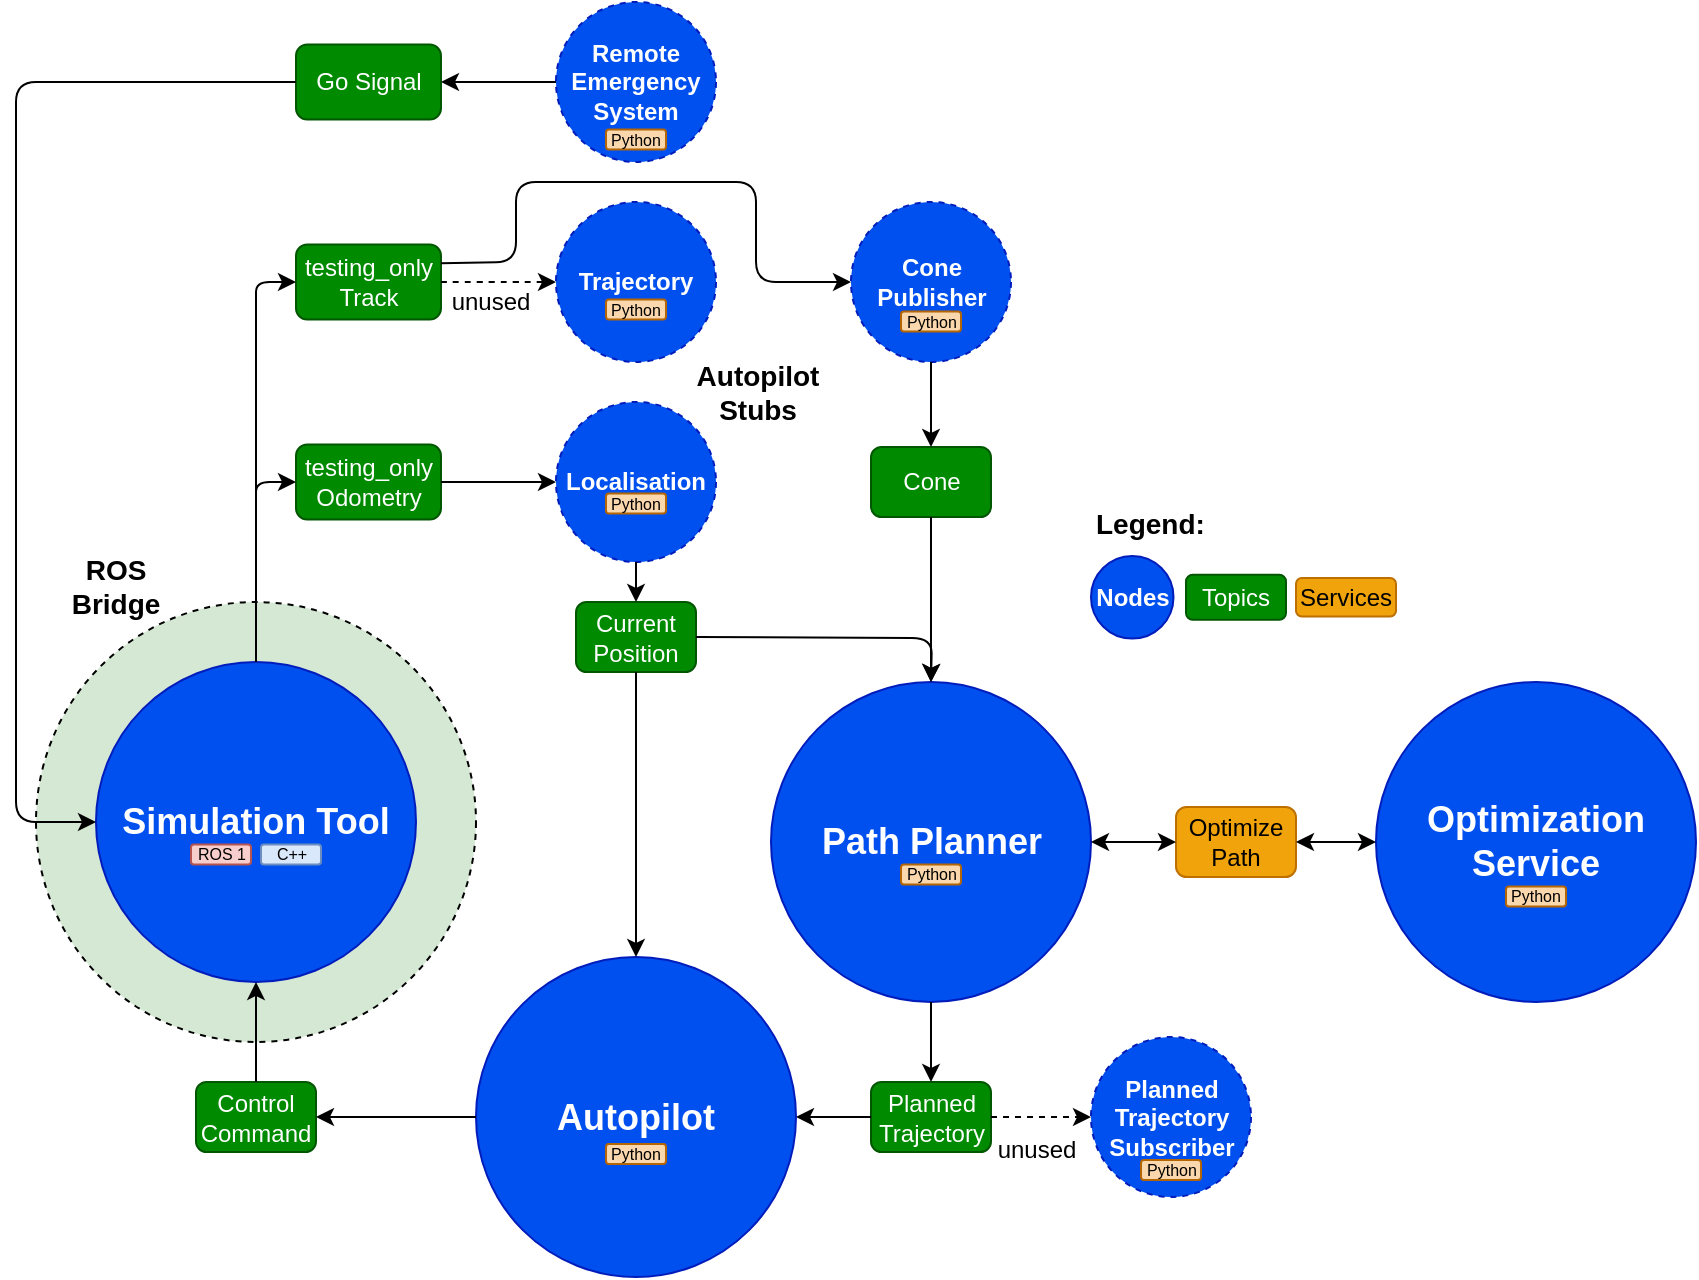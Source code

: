 <mxfile version="18.0.4" type="device"><diagram id="7dq1JJc_gvja--6DrNi7" name="Page-1"><mxGraphModel dx="2237" dy="1533" grid="1" gridSize="10" guides="1" tooltips="1" connect="1" arrows="1" fold="1" page="1" pageScale="1" pageWidth="850" pageHeight="1100" math="0" shadow="0"><root><mxCell id="0"/><mxCell id="1" parent="0"/><mxCell id="n7PPt3mvGVnoIrw1kcEe-75" value="Simulation Tool" style="ellipse;whiteSpace=wrap;html=1;aspect=fixed;fontSize=18;fontStyle=1;fillColor=#d5e8d4;strokeColor=default;gradientColor=none;dashed=1;" vertex="1" parent="1"><mxGeometry x="-1110" y="160" width="220" height="220" as="geometry"/></mxCell><mxCell id="fkswdxt98E8rzYGHj3Ck-6" value="Path Planner" style="ellipse;whiteSpace=wrap;html=1;aspect=fixed;fontSize=18;fontStyle=1;fillColor=#0050ef;strokeColor=#001DBC;fontColor=#ffffff;" parent="1" vertex="1"><mxGeometry x="-742.5" y="200" width="160" height="160" as="geometry"/></mxCell><mxCell id="fkswdxt98E8rzYGHj3Ck-9" value="Optimization Service" style="ellipse;whiteSpace=wrap;html=1;aspect=fixed;fontSize=18;fontStyle=1;fillColor=#0050ef;fontColor=#ffffff;strokeColor=#001DBC;" parent="1" vertex="1"><mxGeometry x="-440" y="200" width="160" height="160" as="geometry"/></mxCell><mxCell id="fkswdxt98E8rzYGHj3Ck-16" value="Current&lt;br style=&quot;font-size: 12px;&quot;&gt;Position" style="rounded=1;whiteSpace=wrap;html=1;fontSize=12;verticalAlign=middle;fontStyle=0;fillColor=#008a00;strokeColor=#005700;fontColor=#ffffff;" parent="1" vertex="1"><mxGeometry x="-840" y="160" width="60" height="35" as="geometry"/></mxCell><mxCell id="fkswdxt98E8rzYGHj3Ck-17" value="Cone" style="rounded=1;whiteSpace=wrap;html=1;fontSize=12;verticalAlign=middle;fontStyle=0;fillColor=#008a00;strokeColor=#005700;fontColor=#ffffff;" parent="1" vertex="1"><mxGeometry x="-692.5" y="82.5" width="60" height="35" as="geometry"/></mxCell><mxCell id="fkswdxt98E8rzYGHj3Ck-29" value="Planned Trajectory" style="rounded=1;whiteSpace=wrap;html=1;fontSize=12;verticalAlign=middle;fontStyle=0;fillColor=#008a00;strokeColor=#005700;fontColor=#ffffff;" parent="1" vertex="1"><mxGeometry x="-692.5" y="400" width="60" height="35" as="geometry"/></mxCell><mxCell id="fkswdxt98E8rzYGHj3Ck-30" value="" style="endArrow=classic;html=1;rounded=0;fontSize=16;fontColor=#000000;exitX=0.5;exitY=1;exitDx=0;exitDy=0;entryX=0.5;entryY=0;entryDx=0;entryDy=0;" parent="1" source="fkswdxt98E8rzYGHj3Ck-6" edge="1" target="fkswdxt98E8rzYGHj3Ck-29"><mxGeometry width="50" height="50" relative="1" as="geometry"><mxPoint x="-660.0" y="370" as="sourcePoint"/><mxPoint x="-630" y="390" as="targetPoint"/></mxGeometry></mxCell><mxCell id="fkswdxt98E8rzYGHj3Ck-31" value="" style="endArrow=classic;html=1;rounded=0;fontSize=16;fontColor=#000000;exitX=0;exitY=0.5;exitDx=0;exitDy=0;entryX=1;entryY=0.5;entryDx=0;entryDy=0;" parent="1" source="fkswdxt98E8rzYGHj3Ck-29" edge="1"><mxGeometry width="50" height="50" relative="1" as="geometry"><mxPoint x="-677.5" y="560" as="sourcePoint"/><mxPoint x="-730.0" y="417.5" as="targetPoint"/></mxGeometry></mxCell><mxCell id="fkswdxt98E8rzYGHj3Ck-34" value="Python" style="rounded=1;whiteSpace=wrap;html=1;fontSize=8;fillColor=#fad7ac;strokeColor=#b46504;" parent="1" vertex="1"><mxGeometry x="-677.5" y="291.25" width="30" height="10" as="geometry"/></mxCell><mxCell id="fkswdxt98E8rzYGHj3Ck-67" value="" style="endArrow=classic;html=1;fontSize=12;entryX=0.5;entryY=0;entryDx=0;entryDy=0;exitX=1;exitY=0.5;exitDx=0;exitDy=0;rounded=1;" parent="1" source="fkswdxt98E8rzYGHj3Ck-16" target="fkswdxt98E8rzYGHj3Ck-6" edge="1"><mxGeometry width="50" height="50" relative="1" as="geometry"><mxPoint x="-707.5" y="100" as="sourcePoint"/><mxPoint x="-683.75" y="180.0" as="targetPoint"/><Array as="points"><mxPoint x="-662" y="178"/></Array></mxGeometry></mxCell><mxCell id="fkswdxt98E8rzYGHj3Ck-68" value="" style="endArrow=classic;html=1;fontSize=10;fontColor=#FFFFFF;entryX=0.5;entryY=0;entryDx=0;entryDy=0;exitX=0.5;exitY=1;exitDx=0;exitDy=0;rounded=1;" parent="1" source="fkswdxt98E8rzYGHj3Ck-17" target="fkswdxt98E8rzYGHj3Ck-6" edge="1"><mxGeometry width="50" height="50" relative="1" as="geometry"><mxPoint x="-617.5" y="190" as="sourcePoint"/><mxPoint x="-641.25" y="180.0" as="targetPoint"/></mxGeometry></mxCell><mxCell id="fkswdxt98E8rzYGHj3Ck-73" value="Cone Publisher" style="ellipse;whiteSpace=wrap;html=1;aspect=fixed;fontSize=12;fontStyle=1;fillColor=#0050EF;fontColor=#FFFFFF;strokeColor=#001DBC;sketch=0;dashed=1;labelBackgroundColor=none;" parent="1" vertex="1"><mxGeometry x="-702.5" y="-40" width="80" height="80" as="geometry"/></mxCell><mxCell id="fkswdxt98E8rzYGHj3Ck-76" value="Python" style="rounded=1;whiteSpace=wrap;html=1;fontSize=8;fillColor=#fad7ac;strokeColor=#b46504;" parent="1" vertex="1"><mxGeometry x="-375" y="302.25" width="30" height="10" as="geometry"/></mxCell><mxCell id="n7PPt3mvGVnoIrw1kcEe-7" value="Autopilot" style="ellipse;whiteSpace=wrap;html=1;aspect=fixed;fontSize=18;fontStyle=1;fillColor=#0050ef;fontColor=#ffffff;strokeColor=#001DBC;" vertex="1" parent="1"><mxGeometry x="-890" y="337.5" width="160" height="160" as="geometry"/></mxCell><mxCell id="n7PPt3mvGVnoIrw1kcEe-8" value="Python" style="rounded=1;whiteSpace=wrap;html=1;fontSize=8;fillColor=#fad7ac;strokeColor=#b46504;" vertex="1" parent="1"><mxGeometry x="-825" y="431" width="30" height="10" as="geometry"/></mxCell><mxCell id="n7PPt3mvGVnoIrw1kcEe-9" value="Simulation Tool" style="ellipse;whiteSpace=wrap;html=1;aspect=fixed;fontSize=18;fontStyle=1;fillColor=#0050ef;fontColor=#ffffff;strokeColor=#001DBC;" vertex="1" parent="1"><mxGeometry x="-1080" y="190" width="160" height="160" as="geometry"/></mxCell><mxCell id="n7PPt3mvGVnoIrw1kcEe-10" value="C++" style="rounded=1;whiteSpace=wrap;html=1;fontSize=8;fillColor=#dae8fc;strokeColor=#6c8ebf;" vertex="1" parent="1"><mxGeometry x="-997.5" y="281.25" width="30" height="10" as="geometry"/></mxCell><mxCell id="n7PPt3mvGVnoIrw1kcEe-11" value="testing_only&lt;br&gt;Track" style="rounded=1;whiteSpace=wrap;html=1;fontSize=12;verticalAlign=middle;fontStyle=0;fillColor=#008a00;strokeColor=#005700;fontColor=#ffffff;" vertex="1" parent="1"><mxGeometry x="-980" y="-18.75" width="72.5" height="37.5" as="geometry"/></mxCell><mxCell id="n7PPt3mvGVnoIrw1kcEe-14" value="testing_only&lt;br&gt;Odometry" style="rounded=1;whiteSpace=wrap;html=1;fontSize=12;verticalAlign=middle;fontStyle=0;fillColor=#008a00;strokeColor=#005700;fontColor=#ffffff;" vertex="1" parent="1"><mxGeometry x="-980" y="81.25" width="72.5" height="37.5" as="geometry"/></mxCell><mxCell id="n7PPt3mvGVnoIrw1kcEe-19" value="Localisation" style="ellipse;whiteSpace=wrap;html=1;aspect=fixed;fontSize=12;fontStyle=1;fillColor=#0050EF;fontColor=#FFFFFF;strokeColor=#001DBC;sketch=0;dashed=1;labelBackgroundColor=none;" vertex="1" parent="1"><mxGeometry x="-850" y="60" width="80" height="80" as="geometry"/></mxCell><mxCell id="n7PPt3mvGVnoIrw1kcEe-20" value="Trajectory" style="ellipse;whiteSpace=wrap;html=1;aspect=fixed;fontSize=12;fontStyle=1;fillColor=#0050EF;fontColor=#FFFFFF;strokeColor=#001DBC;sketch=0;dashed=1;labelBackgroundColor=none;" vertex="1" parent="1"><mxGeometry x="-850" y="-40" width="80" height="80" as="geometry"/></mxCell><mxCell id="n7PPt3mvGVnoIrw1kcEe-21" value="Remote Emergency System" style="ellipse;whiteSpace=wrap;html=1;aspect=fixed;fontSize=12;fontStyle=1;fillColor=#0050EF;fontColor=#FFFFFF;strokeColor=#001DBC;sketch=0;dashed=1;labelBackgroundColor=none;" vertex="1" parent="1"><mxGeometry x="-850" y="-140" width="80" height="80" as="geometry"/></mxCell><mxCell id="n7PPt3mvGVnoIrw1kcEe-29" value="Control Command" style="rounded=1;whiteSpace=wrap;html=1;fontSize=12;verticalAlign=middle;fontStyle=0;fillColor=#008a00;strokeColor=#005700;fontColor=#ffffff;" vertex="1" parent="1"><mxGeometry x="-1030" y="400" width="60" height="35" as="geometry"/></mxCell><mxCell id="n7PPt3mvGVnoIrw1kcEe-36" value="Optimize Path" style="rounded=1;whiteSpace=wrap;html=1;fontSize=12;verticalAlign=middle;fillColor=#f0a30a;fontColor=#000000;strokeColor=#BD7000;" vertex="1" parent="1"><mxGeometry x="-540" y="262.5" width="60" height="35" as="geometry"/></mxCell><mxCell id="n7PPt3mvGVnoIrw1kcEe-40" value="" style="endArrow=classic;startArrow=classic;html=1;fontSize=12;curved=1;entryX=0;entryY=0.5;entryDx=0;entryDy=0;exitX=1;exitY=0.5;exitDx=0;exitDy=0;" edge="1" parent="1" source="fkswdxt98E8rzYGHj3Ck-6" target="n7PPt3mvGVnoIrw1kcEe-36"><mxGeometry width="50" height="50" relative="1" as="geometry"><mxPoint x="-570" y="310" as="sourcePoint"/><mxPoint x="-520" y="260" as="targetPoint"/></mxGeometry></mxCell><mxCell id="n7PPt3mvGVnoIrw1kcEe-41" value="" style="endArrow=classic;startArrow=classic;html=1;fontSize=12;curved=1;entryX=0;entryY=0.5;entryDx=0;entryDy=0;exitX=1;exitY=0.5;exitDx=0;exitDy=0;" edge="1" parent="1" source="n7PPt3mvGVnoIrw1kcEe-36" target="fkswdxt98E8rzYGHj3Ck-9"><mxGeometry width="50" height="50" relative="1" as="geometry"><mxPoint x="-572.5" y="290" as="sourcePoint"/><mxPoint x="-510.0" y="290" as="targetPoint"/></mxGeometry></mxCell><mxCell id="n7PPt3mvGVnoIrw1kcEe-42" value="" style="endArrow=classic;html=1;rounded=0;fontSize=16;fontColor=#000000;exitX=0;exitY=0.5;exitDx=0;exitDy=0;entryX=1;entryY=0.5;entryDx=0;entryDy=0;" edge="1" parent="1" source="n7PPt3mvGVnoIrw1kcEe-7" target="n7PPt3mvGVnoIrw1kcEe-29"><mxGeometry width="50" height="50" relative="1" as="geometry"><mxPoint x="-682.5" y="417.5" as="sourcePoint"/><mxPoint x="-720.0" y="417.5" as="targetPoint"/></mxGeometry></mxCell><mxCell id="n7PPt3mvGVnoIrw1kcEe-43" value="" style="endArrow=classic;html=1;fontSize=12;curved=1;entryX=0.5;entryY=1;entryDx=0;entryDy=0;exitX=0.5;exitY=0;exitDx=0;exitDy=0;" edge="1" parent="1" source="n7PPt3mvGVnoIrw1kcEe-29" target="n7PPt3mvGVnoIrw1kcEe-9"><mxGeometry width="50" height="50" relative="1" as="geometry"><mxPoint x="-870" y="240" as="sourcePoint"/><mxPoint x="-820" y="190" as="targetPoint"/></mxGeometry></mxCell><mxCell id="n7PPt3mvGVnoIrw1kcEe-44" value="" style="endArrow=classic;html=1;fontSize=12;curved=1;exitX=1;exitY=0.5;exitDx=0;exitDy=0;entryX=0;entryY=0.5;entryDx=0;entryDy=0;" edge="1" parent="1" source="n7PPt3mvGVnoIrw1kcEe-14" target="n7PPt3mvGVnoIrw1kcEe-19"><mxGeometry width="50" height="50" relative="1" as="geometry"><mxPoint x="-890" y="190" as="sourcePoint"/><mxPoint x="-840" y="140" as="targetPoint"/></mxGeometry></mxCell><mxCell id="n7PPt3mvGVnoIrw1kcEe-45" value="" style="endArrow=classic;html=1;fontSize=12;curved=1;exitX=0.5;exitY=1;exitDx=0;exitDy=0;entryX=0.5;entryY=0;entryDx=0;entryDy=0;" edge="1" parent="1" source="n7PPt3mvGVnoIrw1kcEe-19" target="fkswdxt98E8rzYGHj3Ck-16"><mxGeometry width="50" height="50" relative="1" as="geometry"><mxPoint x="-862.5" y="108.75" as="sourcePoint"/><mxPoint x="-840.0" y="108.75" as="targetPoint"/></mxGeometry></mxCell><mxCell id="n7PPt3mvGVnoIrw1kcEe-46" value="Go Signal" style="rounded=1;whiteSpace=wrap;html=1;fontSize=12;verticalAlign=middle;fontStyle=0;fillColor=#008a00;strokeColor=#005700;fontColor=#ffffff;" vertex="1" parent="1"><mxGeometry x="-980" y="-118.75" width="72.5" height="37.5" as="geometry"/></mxCell><mxCell id="n7PPt3mvGVnoIrw1kcEe-47" value="" style="endArrow=classic;html=1;fontSize=12;curved=1;entryX=0;entryY=0.5;entryDx=0;entryDy=0;exitX=1;exitY=0.5;exitDx=0;exitDy=0;dashed=1;" edge="1" parent="1" source="n7PPt3mvGVnoIrw1kcEe-11" target="n7PPt3mvGVnoIrw1kcEe-20"><mxGeometry width="50" height="50" relative="1" as="geometry"><mxPoint x="-1000" y="80" as="sourcePoint"/><mxPoint x="-950" y="30" as="targetPoint"/></mxGeometry></mxCell><mxCell id="n7PPt3mvGVnoIrw1kcEe-49" value="" style="endArrow=classic;html=1;fontSize=12;entryX=0;entryY=0.5;entryDx=0;entryDy=0;exitX=0;exitY=0.5;exitDx=0;exitDy=0;rounded=1;" edge="1" parent="1" source="n7PPt3mvGVnoIrw1kcEe-46" target="n7PPt3mvGVnoIrw1kcEe-9"><mxGeometry width="50" height="50" relative="1" as="geometry"><mxPoint x="-1020" y="-60" as="sourcePoint"/><mxPoint x="-970" y="-110" as="targetPoint"/><Array as="points"><mxPoint x="-1040" y="-100"/><mxPoint x="-1120" y="-100"/><mxPoint x="-1120" y="270"/></Array></mxGeometry></mxCell><mxCell id="n7PPt3mvGVnoIrw1kcEe-50" value="" style="endArrow=classic;html=1;fontSize=12;curved=1;entryX=1;entryY=0.5;entryDx=0;entryDy=0;exitX=0;exitY=0.5;exitDx=0;exitDy=0;" edge="1" parent="1" source="n7PPt3mvGVnoIrw1kcEe-21" target="n7PPt3mvGVnoIrw1kcEe-46"><mxGeometry width="50" height="50" relative="1" as="geometry"><mxPoint x="-1040" y="-10" as="sourcePoint"/><mxPoint x="-990" y="-60" as="targetPoint"/></mxGeometry></mxCell><mxCell id="n7PPt3mvGVnoIrw1kcEe-51" value="" style="endArrow=classic;html=1;fontSize=12;exitX=0.5;exitY=0;exitDx=0;exitDy=0;entryX=0;entryY=0.5;entryDx=0;entryDy=0;rounded=1;" edge="1" parent="1" source="n7PPt3mvGVnoIrw1kcEe-9" target="n7PPt3mvGVnoIrw1kcEe-11"><mxGeometry width="50" height="50" relative="1" as="geometry"><mxPoint x="-1040" y="140" as="sourcePoint"/><mxPoint x="-960" as="targetPoint"/><Array as="points"><mxPoint x="-1000" y="20"/><mxPoint x="-1000"/></Array></mxGeometry></mxCell><mxCell id="n7PPt3mvGVnoIrw1kcEe-52" value="" style="endArrow=classic;html=1;fontSize=12;entryX=0;entryY=0.5;entryDx=0;entryDy=0;exitX=0.5;exitY=0;exitDx=0;exitDy=0;rounded=1;" edge="1" parent="1" source="n7PPt3mvGVnoIrw1kcEe-9" target="n7PPt3mvGVnoIrw1kcEe-14"><mxGeometry width="50" height="50" relative="1" as="geometry"><mxPoint x="-1040" y="110" as="sourcePoint"/><mxPoint x="-990" y="60" as="targetPoint"/><Array as="points"><mxPoint x="-1000" y="120"/><mxPoint x="-1000" y="100"/></Array></mxGeometry></mxCell><mxCell id="n7PPt3mvGVnoIrw1kcEe-53" value="" style="endArrow=classic;html=1;fontSize=12;curved=1;exitX=0.5;exitY=1;exitDx=0;exitDy=0;entryX=0.5;entryY=0;entryDx=0;entryDy=0;" edge="1" parent="1" source="fkswdxt98E8rzYGHj3Ck-73" target="fkswdxt98E8rzYGHj3Ck-17"><mxGeometry width="50" height="50" relative="1" as="geometry"><mxPoint x="-530" y="90" as="sourcePoint"/><mxPoint x="-480" y="40" as="targetPoint"/></mxGeometry></mxCell><mxCell id="n7PPt3mvGVnoIrw1kcEe-54" value="Python" style="rounded=1;whiteSpace=wrap;html=1;fontSize=8;fillColor=#fad7ac;strokeColor=#b46504;" vertex="1" parent="1"><mxGeometry x="-677.5" y="14.75" width="30" height="10" as="geometry"/></mxCell><mxCell id="n7PPt3mvGVnoIrw1kcEe-55" value="Python" style="rounded=1;whiteSpace=wrap;html=1;fontSize=8;fillColor=#fad7ac;strokeColor=#b46504;" vertex="1" parent="1"><mxGeometry x="-825" y="8.75" width="30" height="10" as="geometry"/></mxCell><mxCell id="n7PPt3mvGVnoIrw1kcEe-56" value="Python" style="rounded=1;whiteSpace=wrap;html=1;fontSize=8;fillColor=#fad7ac;strokeColor=#b46504;" vertex="1" parent="1"><mxGeometry x="-825" y="105.75" width="30" height="10" as="geometry"/></mxCell><mxCell id="n7PPt3mvGVnoIrw1kcEe-57" value="Python" style="rounded=1;whiteSpace=wrap;html=1;fontSize=8;fillColor=#fad7ac;strokeColor=#b46504;" vertex="1" parent="1"><mxGeometry x="-825" y="-76.25" width="30" height="10" as="geometry"/></mxCell><mxCell id="n7PPt3mvGVnoIrw1kcEe-59" value="Autopilot Stubs" style="text;html=1;strokeColor=none;fillColor=none;align=center;verticalAlign=middle;whiteSpace=wrap;rounded=0;fontSize=14;fontStyle=1" vertex="1" parent="1"><mxGeometry x="-780" y="40" width="62" height="30" as="geometry"/></mxCell><mxCell id="n7PPt3mvGVnoIrw1kcEe-62" value="Planned Trajectory Subscriber" style="ellipse;whiteSpace=wrap;html=1;aspect=fixed;fontSize=12;fontStyle=1;fillColor=#0050EF;fontColor=#FFFFFF;strokeColor=#001DBC;sketch=0;dashed=1;labelBackgroundColor=none;" vertex="1" parent="1"><mxGeometry x="-582.5" y="377.5" width="80" height="80" as="geometry"/></mxCell><mxCell id="n7PPt3mvGVnoIrw1kcEe-63" value="Python" style="rounded=1;whiteSpace=wrap;html=1;fontSize=8;fillColor=#fad7ac;strokeColor=#b46504;" vertex="1" parent="1"><mxGeometry x="-557.5" y="439" width="30" height="10" as="geometry"/></mxCell><mxCell id="n7PPt3mvGVnoIrw1kcEe-64" value="" style="endArrow=classic;html=1;rounded=0;fontSize=16;fontColor=#000000;entryX=0;entryY=0.5;entryDx=0;entryDy=0;exitX=1;exitY=0.5;exitDx=0;exitDy=0;dashed=1;" edge="1" parent="1" source="fkswdxt98E8rzYGHj3Ck-29" target="n7PPt3mvGVnoIrw1kcEe-62"><mxGeometry width="50" height="50" relative="1" as="geometry"><mxPoint x="-630" y="430" as="sourcePoint"/><mxPoint x="-720.0" y="427.5" as="targetPoint"/></mxGeometry></mxCell><mxCell id="n7PPt3mvGVnoIrw1kcEe-65" value="" style="endArrow=classic;html=1;fontSize=14;exitX=1;exitY=0.25;exitDx=0;exitDy=0;rounded=1;entryX=0;entryY=0.5;entryDx=0;entryDy=0;" edge="1" parent="1" source="n7PPt3mvGVnoIrw1kcEe-11" target="fkswdxt98E8rzYGHj3Ck-73"><mxGeometry width="50" height="50" relative="1" as="geometry"><mxPoint x="-920" y="-20" as="sourcePoint"/><mxPoint x="-710" y="-30" as="targetPoint"/><Array as="points"><mxPoint x="-870" y="-10"/><mxPoint x="-870" y="-50"/><mxPoint x="-750" y="-50"/><mxPoint x="-750"/></Array></mxGeometry></mxCell><mxCell id="n7PPt3mvGVnoIrw1kcEe-66" value="&lt;font color=&quot;#000000&quot; style=&quot;font-size: 12px;&quot;&gt;unused&lt;/font&gt;" style="text;html=1;strokeColor=none;fillColor=none;align=center;verticalAlign=middle;whiteSpace=wrap;rounded=0;dashed=1;labelBackgroundColor=none;sketch=0;fontSize=12;fontColor=#FFFFFF;" vertex="1" parent="1"><mxGeometry x="-632.5" y="419" width="45" height="30" as="geometry"/></mxCell><mxCell id="n7PPt3mvGVnoIrw1kcEe-67" value="&lt;font color=&quot;#000000&quot; style=&quot;font-size: 12px;&quot;&gt;unused&lt;/font&gt;" style="text;html=1;strokeColor=none;fillColor=none;align=center;verticalAlign=middle;whiteSpace=wrap;rounded=0;dashed=1;labelBackgroundColor=none;sketch=0;fontSize=12;fontColor=#FFFFFF;" vertex="1" parent="1"><mxGeometry x="-905" y="-5.25" width="45" height="30" as="geometry"/></mxCell><mxCell id="n7PPt3mvGVnoIrw1kcEe-68" value="" style="endArrow=classic;html=1;fontSize=12;curved=1;exitX=0.5;exitY=1;exitDx=0;exitDy=0;entryX=0.5;entryY=0;entryDx=0;entryDy=0;" edge="1" parent="1" source="fkswdxt98E8rzYGHj3Ck-16" target="n7PPt3mvGVnoIrw1kcEe-7"><mxGeometry width="50" height="50" relative="1" as="geometry"><mxPoint x="-800" y="150" as="sourcePoint"/><mxPoint x="-800" y="170" as="targetPoint"/></mxGeometry></mxCell><mxCell id="n7PPt3mvGVnoIrw1kcEe-69" value="Topics" style="rounded=1;whiteSpace=wrap;html=1;fontSize=12;verticalAlign=middle;fontStyle=0;fillColor=#008a00;strokeColor=#005700;fontColor=#ffffff;" vertex="1" parent="1"><mxGeometry x="-535" y="146.38" width="50" height="22.5" as="geometry"/></mxCell><mxCell id="n7PPt3mvGVnoIrw1kcEe-70" value="Services" style="rounded=1;whiteSpace=wrap;html=1;fontSize=12;verticalAlign=middle;fillColor=#f0a30a;fontColor=#000000;strokeColor=#BD7000;" vertex="1" parent="1"><mxGeometry x="-480" y="148" width="50" height="19.25" as="geometry"/></mxCell><mxCell id="n7PPt3mvGVnoIrw1kcEe-71" value="Nodes" style="ellipse;whiteSpace=wrap;html=1;aspect=fixed;fontSize=12;fontStyle=1;fillColor=#0050ef;fontColor=#ffffff;strokeColor=#001DBC;" vertex="1" parent="1"><mxGeometry x="-582.5" y="137" width="41.25" height="41.25" as="geometry"/></mxCell><mxCell id="n7PPt3mvGVnoIrw1kcEe-72" value="Legend:" style="text;html=1;strokeColor=none;fillColor=none;align=left;verticalAlign=middle;whiteSpace=wrap;rounded=0;fontSize=14;fontStyle=1" vertex="1" parent="1"><mxGeometry x="-582.5" y="105.75" width="62" height="30" as="geometry"/></mxCell><mxCell id="n7PPt3mvGVnoIrw1kcEe-76" value="ROS Bridge" style="text;html=1;strokeColor=none;fillColor=none;align=center;verticalAlign=middle;whiteSpace=wrap;rounded=0;shadow=0;glass=0;sketch=0;fontSize=14;fontStyle=1" vertex="1" parent="1"><mxGeometry x="-1100" y="137.25" width="60" height="30" as="geometry"/></mxCell><mxCell id="n7PPt3mvGVnoIrw1kcEe-77" value="ROS 1" style="rounded=1;whiteSpace=wrap;html=1;fontSize=8;fillColor=#f8cecc;strokeColor=#b85450;" vertex="1" parent="1"><mxGeometry x="-1032.5" y="281.25" width="30" height="10" as="geometry"/></mxCell></root></mxGraphModel></diagram></mxfile>